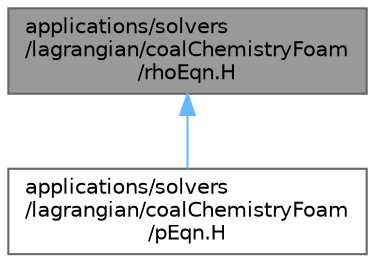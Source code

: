 digraph "applications/solvers/lagrangian/coalChemistryFoam/rhoEqn.H"
{
 // LATEX_PDF_SIZE
  bgcolor="transparent";
  edge [fontname=Helvetica,fontsize=10,labelfontname=Helvetica,labelfontsize=10];
  node [fontname=Helvetica,fontsize=10,shape=box,height=0.2,width=0.4];
  Node1 [id="Node000001",label="applications/solvers\l/lagrangian/coalChemistryFoam\l/rhoEqn.H",height=0.2,width=0.4,color="gray40", fillcolor="grey60", style="filled", fontcolor="black",tooltip="Solve the continuity for density."];
  Node1 -> Node2 [id="edge1_Node000001_Node000002",dir="back",color="steelblue1",style="solid",tooltip=" "];
  Node2 [id="Node000002",label="applications/solvers\l/lagrangian/coalChemistryFoam\l/pEqn.H",height=0.2,width=0.4,color="grey40", fillcolor="white", style="filled",URL="$lagrangian_2coalChemistryFoam_2pEqn_8H.html",tooltip=" "];
}
